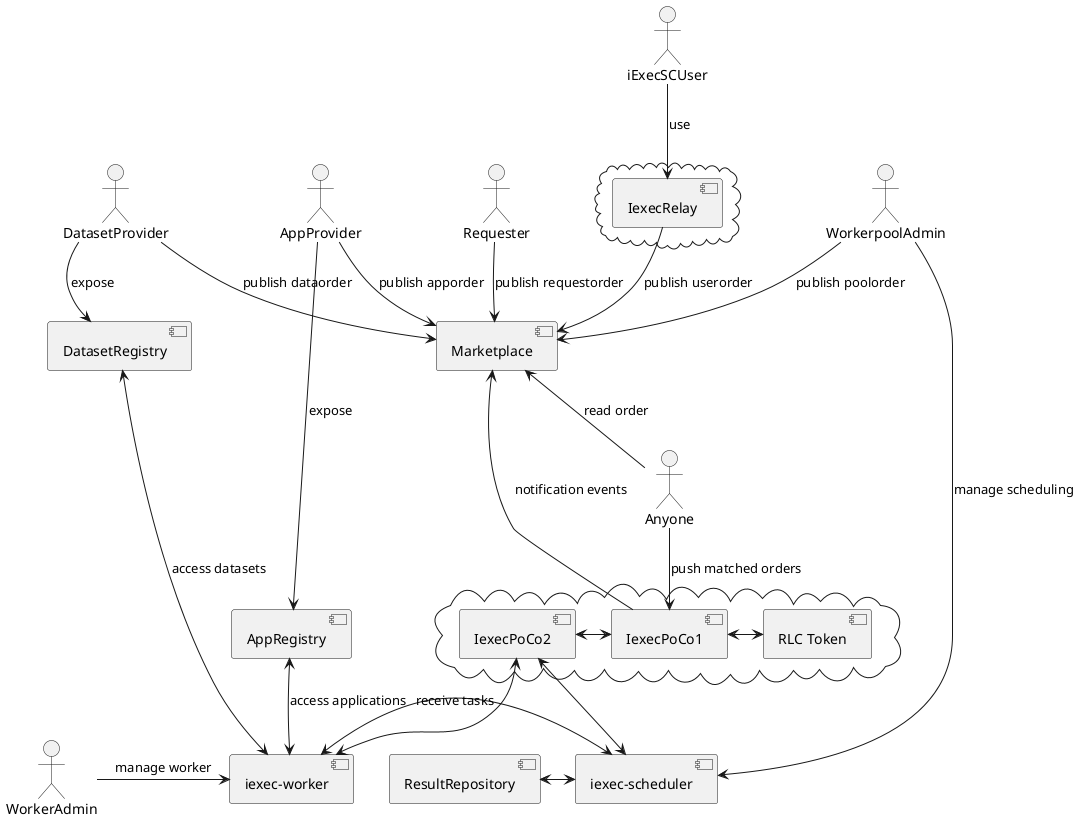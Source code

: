 @startuml
:iExecSCUser:
:AppProvider:
:DatasetProvider:
:WorkerpoolAdmin:
:WorkerAdmin:
:Requester:
:Anyone:

cloud {
[IexecRelay]
}
component [IexecRelay]
iExecSCUser -down-> [IexecRelay]: use

component [Marketplace]
[IexecRelay] -down-> [Marketplace]: publish userorder
AppProvider -down-> [Marketplace]: publish apporder
DatasetProvider -down-> [Marketplace]: publish dataorder
WorkerpoolAdmin -down-> [Marketplace]: publish poolorder
Anyone -up-> [Marketplace]: read order
Requester  -down-> [Marketplace]: publish requestorder

cloud {
[IexecPoCo1]
[IexecPoCo2]
[RLC Token]
}
component [IexecPoCo1]
component [IexecPoCo2]
component [RLC Token]
[IexecPoCo2] <-right-> [IexecPoCo1]
[IexecPoCo1] <-right-> [RLC Token]

Anyone -down-> [IexecPoCo1]: push matched orders
[IexecPoCo1] -up-> [Marketplace]: notification events

[iexec-scheduler] <-up-> [IexecPoCo2]
[iexec-worker] <-up-> [IexecPoCo2]

component [AppRegistry]
component [DatasetRegistry]
component [iexec-scheduler]
component [iexec-worker]
component [ResultRepository]

AppProvider -down-> AppRegistry: expose
DatasetProvider -down-> DatasetRegistry: expose 
WorkerpoolAdmin -down-> [iexec-scheduler]: manage scheduling
ResultRepository <-right-> [iexec-scheduler]

[WorkerAdmin] -right-> [iexec-worker]: manage worker

[iexec-worker] <-right-> [iexec-scheduler]: receive tasks
[iexec-worker] <-up-> [AppRegistry]: access applications
[iexec-worker] <-up-> [DatasetRegistry]: access datasets
@enduml
